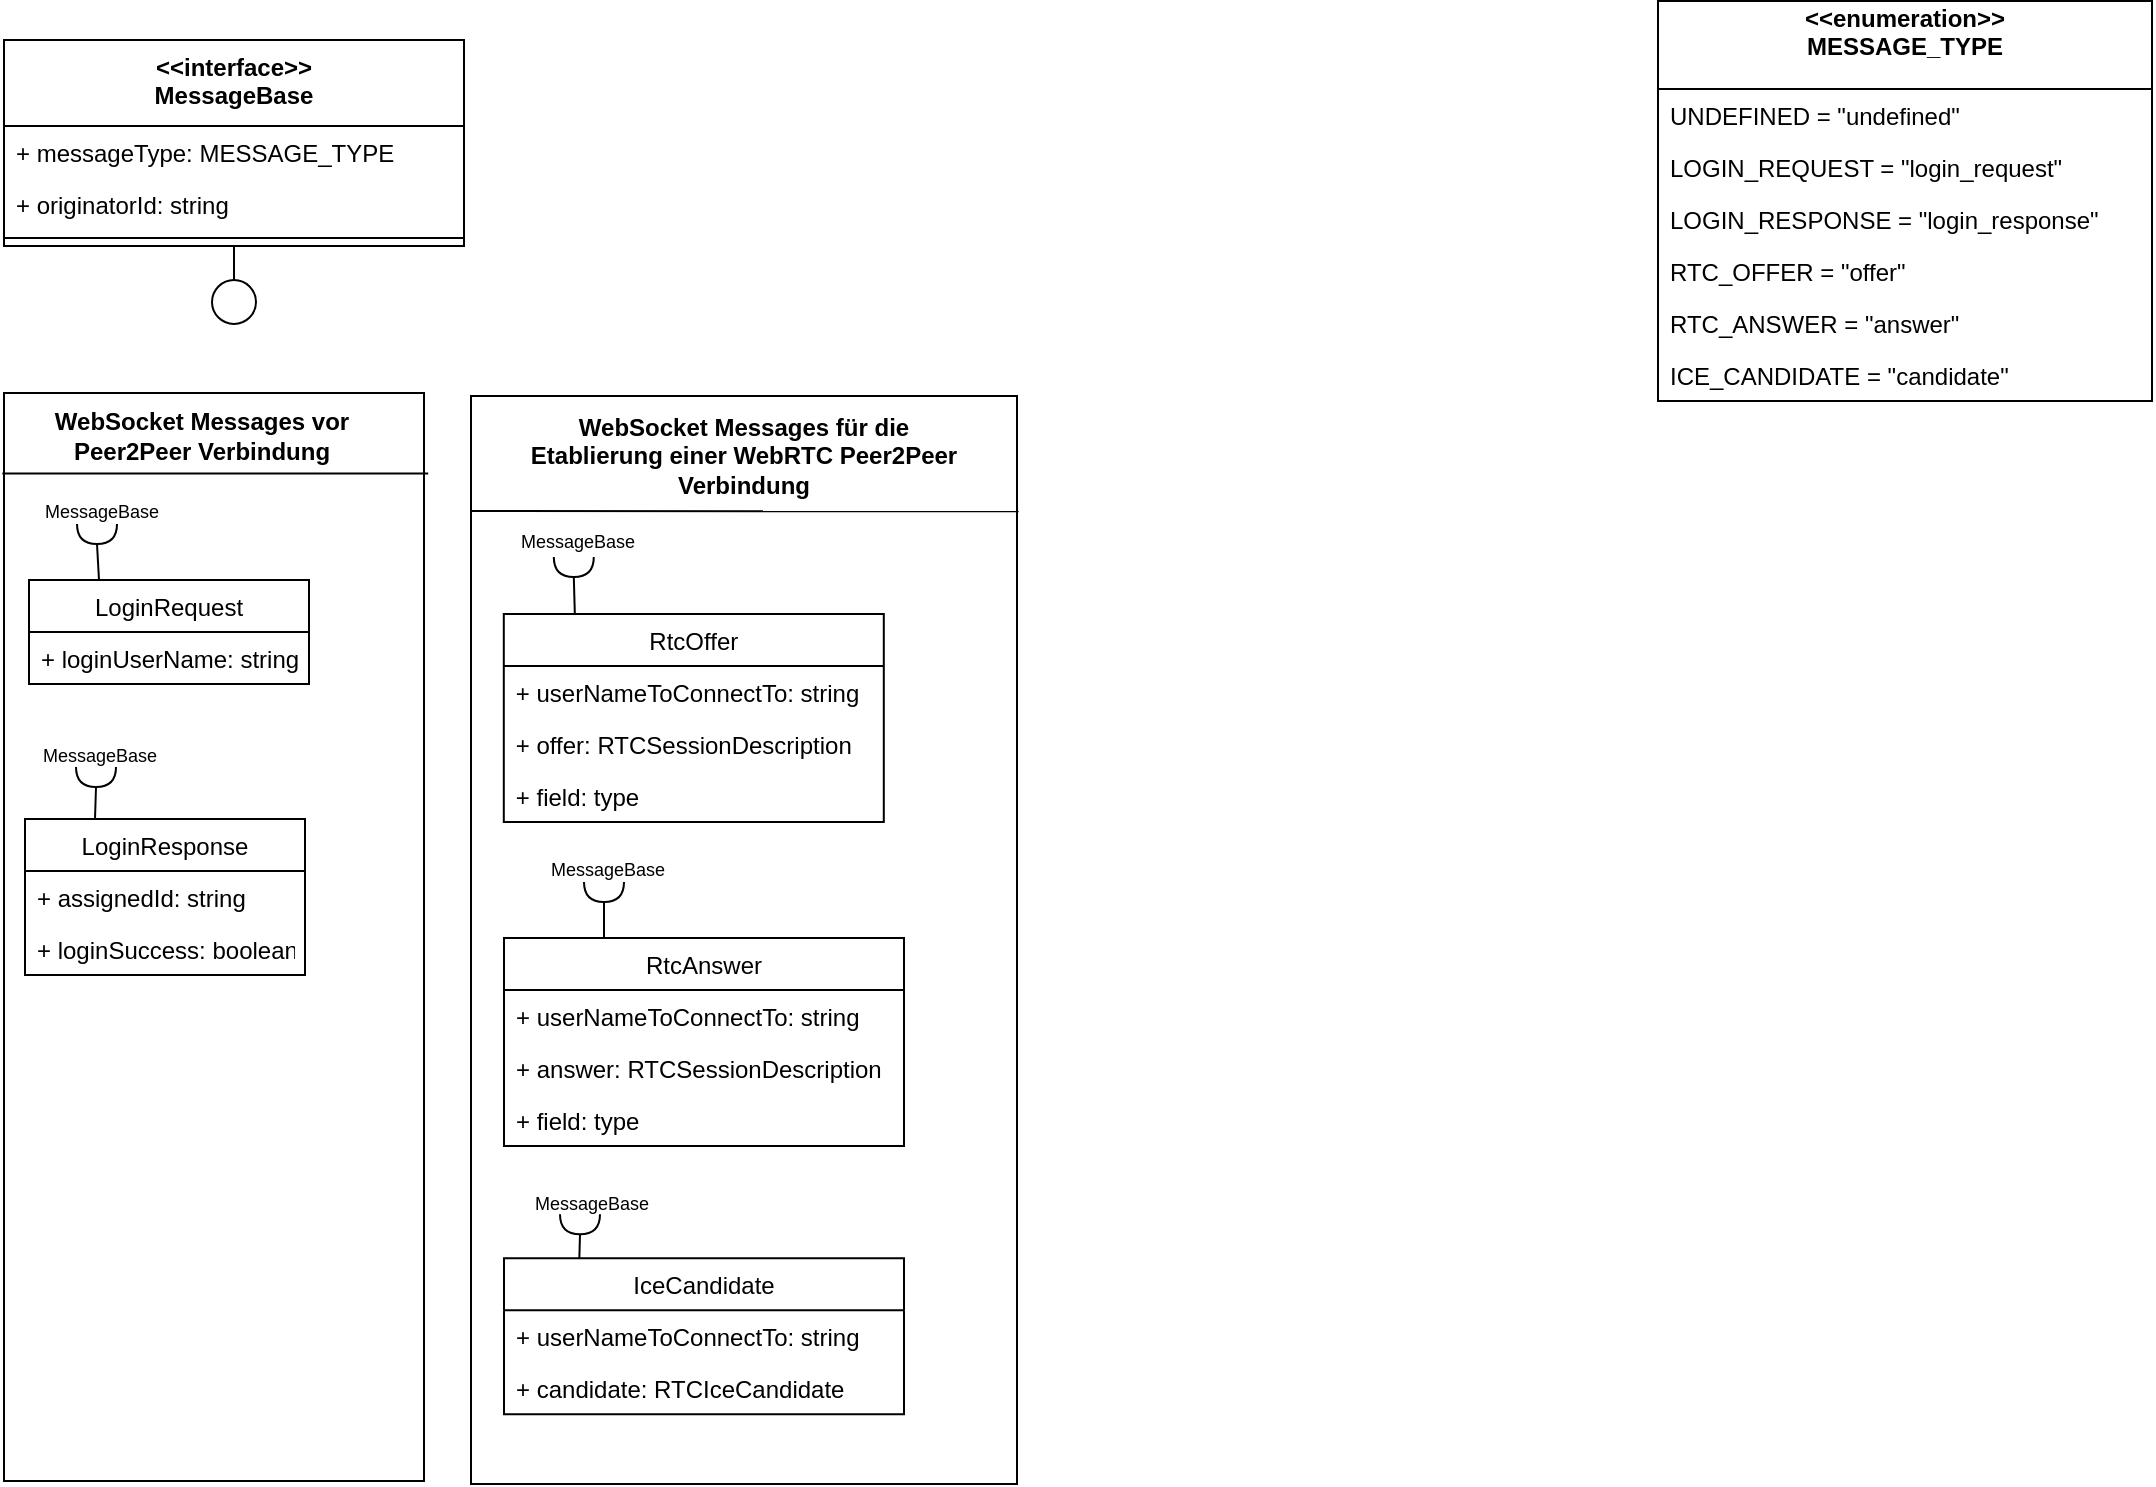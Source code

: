 <mxfile version="10.8.9" type="google"><diagram id="3RTYfWhPn4OGm5n9vGiL" name="Page-1"><mxGraphModel dx="1683" dy="967" grid="1" gridSize="10" guides="1" tooltips="1" connect="1" arrows="1" fold="1" page="1" pageScale="1" pageWidth="1169" pageHeight="827" math="0" shadow="0"><root><mxCell id="0"/><mxCell id="1" parent="0"/><mxCell id="vizyPlt-u0ofx_zq6PQh-15" value="" style="rounded=1;whiteSpace=wrap;html=1;arcSize=0;" vertex="1" parent="1"><mxGeometry x="286.5" y="240" width="273" height="544" as="geometry"/></mxCell><mxCell id="vizyPlt-u0ofx_zq6PQh-11" value="" style="rounded=1;whiteSpace=wrap;html=1;arcSize=0;" vertex="1" parent="1"><mxGeometry x="53" y="238.5" width="210" height="544" as="geometry"/></mxCell><mxCell id="-4xKO3TDFUT0DNdklM8M-1" value="&lt;&lt;interface&gt;&gt;&#10;MessageBase&#10;" style="swimlane;fontStyle=1;align=center;verticalAlign=top;childLayout=stackLayout;horizontal=1;startSize=43;horizontalStack=0;resizeParent=1;resizeParentMax=0;resizeLast=0;collapsible=1;marginBottom=0;" parent="1" vertex="1"><mxGeometry x="53" y="62" width="230" height="103" as="geometry"/></mxCell><mxCell id="-4xKO3TDFUT0DNdklM8M-2" value="+ messageType: MESSAGE_TYPE" style="text;strokeColor=none;fillColor=none;align=left;verticalAlign=top;spacingLeft=4;spacingRight=4;overflow=hidden;rotatable=0;points=[[0,0.5],[1,0.5]];portConstraint=eastwest;" parent="-4xKO3TDFUT0DNdklM8M-1" vertex="1"><mxGeometry y="43" width="230" height="26" as="geometry"/></mxCell><mxCell id="-4xKO3TDFUT0DNdklM8M-5" value="+ originatorId: string" style="text;strokeColor=none;fillColor=none;align=left;verticalAlign=top;spacingLeft=4;spacingRight=4;overflow=hidden;rotatable=0;points=[[0,0.5],[1,0.5]];portConstraint=eastwest;" parent="-4xKO3TDFUT0DNdklM8M-1" vertex="1"><mxGeometry y="69" width="230" height="26" as="geometry"/></mxCell><mxCell id="-4xKO3TDFUT0DNdklM8M-3" value="" style="line;strokeWidth=1;fillColor=none;align=left;verticalAlign=middle;spacingTop=-1;spacingLeft=3;spacingRight=3;rotatable=0;labelPosition=right;points=[];portConstraint=eastwest;" parent="-4xKO3TDFUT0DNdklM8M-1" vertex="1"><mxGeometry y="95" width="230" height="8" as="geometry"/></mxCell><mxCell id="-4xKO3TDFUT0DNdklM8M-8" value="LoginRequest" style="swimlane;fontStyle=0;childLayout=stackLayout;horizontal=1;startSize=26;fillColor=none;horizontalStack=0;resizeParent=1;resizeParentMax=0;resizeLast=0;collapsible=1;marginBottom=0;" parent="1" vertex="1"><mxGeometry x="65.5" y="332" width="140" height="52" as="geometry"/></mxCell><mxCell id="-4xKO3TDFUT0DNdklM8M-9" value="+ loginUserName: string" style="text;strokeColor=none;fillColor=none;align=left;verticalAlign=top;spacingLeft=4;spacingRight=4;overflow=hidden;rotatable=0;points=[[0,0.5],[1,0.5]];portConstraint=eastwest;" parent="-4xKO3TDFUT0DNdklM8M-8" vertex="1"><mxGeometry y="26" width="140" height="26" as="geometry"/></mxCell><mxCell id="-4xKO3TDFUT0DNdklM8M-20" value="" style="group" parent="1" vertex="1" connectable="0"><mxGeometry x="62.5" y="270" width="40" height="52" as="geometry"/></mxCell><mxCell id="-4xKO3TDFUT0DNdklM8M-12" value="" style="shape=requiredInterface;html=1;verticalLabelPosition=bottom;rotation=90;" parent="-4xKO3TDFUT0DNdklM8M-20" vertex="1"><mxGeometry x="32" y="29" width="10" height="20" as="geometry"/></mxCell><mxCell id="-4xKO3TDFUT0DNdklM8M-17" value="&lt;font style=&quot;font-size: 9px&quot;&gt;MessageBase&lt;/font&gt;" style="text;html=1;strokeColor=none;fillColor=none;align=center;verticalAlign=middle;whiteSpace=wrap;rounded=0;" parent="-4xKO3TDFUT0DNdklM8M-20" vertex="1"><mxGeometry x="19" y="17" width="40" height="20" as="geometry"/></mxCell><mxCell id="-4xKO3TDFUT0DNdklM8M-21" value="LoginResponse" style="swimlane;fontStyle=0;childLayout=stackLayout;horizontal=1;startSize=26;fillColor=none;horizontalStack=0;resizeParent=1;resizeParentMax=0;resizeLast=0;collapsible=1;marginBottom=0;" parent="1" vertex="1"><mxGeometry x="63.5" y="451.5" width="140" height="78" as="geometry"/></mxCell><mxCell id="-4xKO3TDFUT0DNdklM8M-22" value="+ assignedId: string" style="text;strokeColor=none;fillColor=none;align=left;verticalAlign=top;spacingLeft=4;spacingRight=4;overflow=hidden;rotatable=0;points=[[0,0.5],[1,0.5]];portConstraint=eastwest;" parent="-4xKO3TDFUT0DNdklM8M-21" vertex="1"><mxGeometry y="26" width="140" height="26" as="geometry"/></mxCell><mxCell id="-4xKO3TDFUT0DNdklM8M-67" value="+ loginSuccess: boolean" style="text;strokeColor=none;fillColor=none;align=left;verticalAlign=top;spacingLeft=4;spacingRight=4;overflow=hidden;rotatable=0;points=[[0,0.5],[1,0.5]];portConstraint=eastwest;" parent="-4xKO3TDFUT0DNdklM8M-21" vertex="1"><mxGeometry y="52" width="140" height="26" as="geometry"/></mxCell><mxCell id="-4xKO3TDFUT0DNdklM8M-25" value="RtcOffer" style="swimlane;fontStyle=0;childLayout=stackLayout;horizontal=1;startSize=26;fillColor=none;horizontalStack=0;resizeParent=1;resizeParentMax=0;resizeLast=0;collapsible=1;marginBottom=0;" parent="1" vertex="1"><mxGeometry x="302.9" y="349" width="190" height="104" as="geometry"/></mxCell><mxCell id="-4xKO3TDFUT0DNdklM8M-26" value="+ userNameToConnectTo: string" style="text;strokeColor=none;fillColor=none;align=left;verticalAlign=top;spacingLeft=4;spacingRight=4;overflow=hidden;rotatable=0;points=[[0,0.5],[1,0.5]];portConstraint=eastwest;" parent="-4xKO3TDFUT0DNdklM8M-25" vertex="1"><mxGeometry y="26" width="190" height="26" as="geometry"/></mxCell><mxCell id="-4xKO3TDFUT0DNdklM8M-27" value="+ offer: RTCSessionDescription" style="text;strokeColor=none;fillColor=none;align=left;verticalAlign=top;spacingLeft=4;spacingRight=4;overflow=hidden;rotatable=0;points=[[0,0.5],[1,0.5]];portConstraint=eastwest;" parent="-4xKO3TDFUT0DNdklM8M-25" vertex="1"><mxGeometry y="52" width="190" height="26" as="geometry"/></mxCell><mxCell id="-4xKO3TDFUT0DNdklM8M-28" value="+ field: type" style="text;strokeColor=none;fillColor=none;align=left;verticalAlign=top;spacingLeft=4;spacingRight=4;overflow=hidden;rotatable=0;points=[[0,0.5],[1,0.5]];portConstraint=eastwest;" parent="-4xKO3TDFUT0DNdklM8M-25" vertex="1"><mxGeometry y="78" width="190" height="26" as="geometry"/></mxCell><mxCell id="-4xKO3TDFUT0DNdklM8M-30" value="RtcAnswer" style="swimlane;fontStyle=0;childLayout=stackLayout;horizontal=1;startSize=26;fillColor=none;horizontalStack=0;resizeParent=1;resizeParentMax=0;resizeLast=0;collapsible=1;marginBottom=0;" parent="1" vertex="1"><mxGeometry x="303" y="511" width="200" height="104" as="geometry"/></mxCell><mxCell id="-4xKO3TDFUT0DNdklM8M-31" value="+ userNameToConnectTo: string" style="text;strokeColor=none;fillColor=none;align=left;verticalAlign=top;spacingLeft=4;spacingRight=4;overflow=hidden;rotatable=0;points=[[0,0.5],[1,0.5]];portConstraint=eastwest;" parent="-4xKO3TDFUT0DNdklM8M-30" vertex="1"><mxGeometry y="26" width="200" height="26" as="geometry"/></mxCell><mxCell id="-4xKO3TDFUT0DNdklM8M-32" value="+ answer: RTCSessionDescription" style="text;strokeColor=none;fillColor=none;align=left;verticalAlign=top;spacingLeft=4;spacingRight=4;overflow=hidden;rotatable=0;points=[[0,0.5],[1,0.5]];portConstraint=eastwest;" parent="-4xKO3TDFUT0DNdklM8M-30" vertex="1"><mxGeometry y="52" width="200" height="26" as="geometry"/></mxCell><mxCell id="-4xKO3TDFUT0DNdklM8M-33" value="+ field: type" style="text;strokeColor=none;fillColor=none;align=left;verticalAlign=top;spacingLeft=4;spacingRight=4;overflow=hidden;rotatable=0;points=[[0,0.5],[1,0.5]];portConstraint=eastwest;" parent="-4xKO3TDFUT0DNdklM8M-30" vertex="1"><mxGeometry y="78" width="200" height="26" as="geometry"/></mxCell><mxCell id="-4xKO3TDFUT0DNdklM8M-34" value="IceCandidate" style="swimlane;fontStyle=0;childLayout=stackLayout;horizontal=1;startSize=26;fillColor=none;horizontalStack=0;resizeParent=1;resizeParentMax=0;resizeLast=0;collapsible=1;marginBottom=0;" parent="1" vertex="1"><mxGeometry x="303" y="671.1" width="200" height="78" as="geometry"/></mxCell><mxCell id="-4xKO3TDFUT0DNdklM8M-35" value="+ userNameToConnectTo: string" style="text;strokeColor=none;fillColor=none;align=left;verticalAlign=top;spacingLeft=4;spacingRight=4;overflow=hidden;rotatable=0;points=[[0,0.5],[1,0.5]];portConstraint=eastwest;" parent="-4xKO3TDFUT0DNdklM8M-34" vertex="1"><mxGeometry y="26" width="200" height="26" as="geometry"/></mxCell><mxCell id="-4xKO3TDFUT0DNdklM8M-36" value="+ candidate: RTCIceCandidate" style="text;strokeColor=none;fillColor=none;align=left;verticalAlign=top;spacingLeft=4;spacingRight=4;overflow=hidden;rotatable=0;points=[[0,0.5],[1,0.5]];portConstraint=eastwest;" parent="-4xKO3TDFUT0DNdklM8M-34" vertex="1"><mxGeometry y="52" width="200" height="26" as="geometry"/></mxCell><mxCell id="-4xKO3TDFUT0DNdklM8M-38" value="" style="group" parent="1" vertex="1" connectable="0"><mxGeometry x="282" y="42" width="40" height="52" as="geometry"/></mxCell><mxCell id="-4xKO3TDFUT0DNdklM8M-39" value="" style="shape=requiredInterface;html=1;verticalLabelPosition=bottom;rotation=90;" parent="-4xKO3TDFUT0DNdklM8M-38" vertex="1"><mxGeometry x="-188" y="378.5" width="10" height="20" as="geometry"/></mxCell><mxCell id="-4xKO3TDFUT0DNdklM8M-41" value="&lt;font style=&quot;font-size: 9px&quot;&gt;MessageBase&lt;/font&gt;" style="text;html=1;strokeColor=none;fillColor=none;align=center;verticalAlign=middle;whiteSpace=wrap;rounded=0;" parent="-4xKO3TDFUT0DNdklM8M-38" vertex="1"><mxGeometry x="-201" y="366.5" width="40" height="20" as="geometry"/></mxCell><mxCell id="-4xKO3TDFUT0DNdklM8M-16" value="" style="endArrow=none;html=1;entryX=1;entryY=0.5;entryDx=0;entryDy=0;entryPerimeter=0;exitX=0.25;exitY=0;exitDx=0;exitDy=0;" parent="1" source="-4xKO3TDFUT0DNdklM8M-8" target="-4xKO3TDFUT0DNdklM8M-12" edge="1"><mxGeometry width="50" height="50" relative="1" as="geometry"><mxPoint x="80.5" y="322" as="sourcePoint"/><mxPoint x="185.5" y="282" as="targetPoint"/></mxGeometry></mxCell><mxCell id="-4xKO3TDFUT0DNdklM8M-40" value="" style="endArrow=none;html=1;entryX=1;entryY=0.5;entryDx=0;entryDy=0;entryPerimeter=0;exitX=0.25;exitY=0;exitDx=0;exitDy=0;" parent="1" source="-4xKO3TDFUT0DNdklM8M-21" target="-4xKO3TDFUT0DNdklM8M-39" edge="1"><mxGeometry width="50" height="50" relative="1" as="geometry"><mxPoint x="101.5" y="437.5" as="sourcePoint"/><mxPoint x="206.5" y="397.5" as="targetPoint"/></mxGeometry></mxCell><mxCell id="-4xKO3TDFUT0DNdklM8M-45" value="" style="endArrow=none;html=1;entryX=1;entryY=0.5;entryDx=0;entryDy=0;exitX=0.25;exitY=0;exitDx=0;exitDy=0;entryPerimeter=0;" parent="1" source="-4xKO3TDFUT0DNdklM8M-30" target="-4xKO3TDFUT0DNdklM8M-44" edge="1"><mxGeometry width="50" height="50" relative="1" as="geometry"><mxPoint x="312.5" y="481" as="sourcePoint"/><mxPoint x="417.5" y="441" as="targetPoint"/></mxGeometry></mxCell><mxCell id="-4xKO3TDFUT0DNdklM8M-48" value="" style="group" parent="1" vertex="1" connectable="0"><mxGeometry x="336" y="466" width="40" height="32" as="geometry"/></mxCell><mxCell id="-4xKO3TDFUT0DNdklM8M-44" value="" style="shape=requiredInterface;html=1;verticalLabelPosition=bottom;rotation=90;" parent="-4xKO3TDFUT0DNdklM8M-48" vertex="1"><mxGeometry x="12" y="12" width="10" height="20" as="geometry"/></mxCell><mxCell id="-4xKO3TDFUT0DNdklM8M-46" value="&lt;font style=&quot;font-size: 9px&quot;&gt;MessageBase&lt;/font&gt;" style="text;html=1;strokeColor=none;fillColor=none;align=center;verticalAlign=middle;whiteSpace=wrap;rounded=0;" parent="-4xKO3TDFUT0DNdklM8M-48" vertex="1"><mxGeometry x="-1" width="40" height="20" as="geometry"/></mxCell><mxCell id="-4xKO3TDFUT0DNdklM8M-52" value="" style="endArrow=none;html=1;entryX=1;entryY=0.5;entryDx=0;entryDy=0;exitX=0.25;exitY=0;exitDx=0;exitDy=0;entryPerimeter=0;" parent="1" target="-4xKO3TDFUT0DNdklM8M-54" edge="1"><mxGeometry width="50" height="50" relative="1" as="geometry"><mxPoint x="338.4" y="348.5" as="sourcePoint"/><mxPoint x="417.9" y="278.5" as="targetPoint"/></mxGeometry></mxCell><mxCell id="-4xKO3TDFUT0DNdklM8M-53" value="" style="group" parent="1" vertex="1" connectable="0"><mxGeometry x="319.9" y="285.5" width="40" height="32" as="geometry"/></mxCell><mxCell id="-4xKO3TDFUT0DNdklM8M-54" value="" style="shape=requiredInterface;html=1;verticalLabelPosition=bottom;rotation=90;" parent="-4xKO3TDFUT0DNdklM8M-53" vertex="1"><mxGeometry x="13" y="30" width="10" height="20" as="geometry"/></mxCell><mxCell id="-4xKO3TDFUT0DNdklM8M-55" value="&lt;font style=&quot;font-size: 9px&quot;&gt;MessageBase&lt;/font&gt;" style="text;html=1;strokeColor=none;fillColor=none;align=center;verticalAlign=middle;whiteSpace=wrap;rounded=0;" parent="-4xKO3TDFUT0DNdklM8M-53" vertex="1"><mxGeometry y="16" width="40" height="20" as="geometry"/></mxCell><mxCell id="-4xKO3TDFUT0DNdklM8M-63" value="" style="group" parent="1" vertex="1" connectable="0"><mxGeometry x="1003" y="237.5" width="40" height="52" as="geometry"/></mxCell><mxCell id="-4xKO3TDFUT0DNdklM8M-66" value="" style="endArrow=none;html=1;entryX=1;entryY=0.5;entryDx=0;entryDy=0;entryPerimeter=0;exitX=0.25;exitY=0;exitDx=0;exitDy=0;" parent="1" target="-4xKO3TDFUT0DNdklM8M-64" edge="1"><mxGeometry width="50" height="50" relative="1" as="geometry"><mxPoint x="340.667" y="671.433" as="sourcePoint"/><mxPoint x="449" y="617.1" as="targetPoint"/></mxGeometry></mxCell><mxCell id="vizyPlt-u0ofx_zq6PQh-1" value="&lt;&lt;enumeration&gt;&gt;&#10;MESSAGE_TYPE&#10;" style="swimlane;fontStyle=1;childLayout=stackLayout;horizontal=1;startSize=44;fillColor=none;horizontalStack=0;resizeParent=1;resizeParentMax=0;resizeLast=0;collapsible=1;marginBottom=0;" vertex="1" parent="1"><mxGeometry x="880" y="42.5" width="247" height="200" as="geometry"/></mxCell><mxCell id="vizyPlt-u0ofx_zq6PQh-2" value="UNDEFINED = &quot;undefined&quot;" style="text;strokeColor=none;fillColor=none;align=left;verticalAlign=top;spacingLeft=4;spacingRight=4;overflow=hidden;rotatable=0;points=[[0,0.5],[1,0.5]];portConstraint=eastwest;" vertex="1" parent="vizyPlt-u0ofx_zq6PQh-1"><mxGeometry y="44" width="247" height="26" as="geometry"/></mxCell><mxCell id="vizyPlt-u0ofx_zq6PQh-3" value="LOGIN_REQUEST = &quot;login_request&quot;" style="text;strokeColor=none;fillColor=none;align=left;verticalAlign=top;spacingLeft=4;spacingRight=4;overflow=hidden;rotatable=0;points=[[0,0.5],[1,0.5]];portConstraint=eastwest;" vertex="1" parent="vizyPlt-u0ofx_zq6PQh-1"><mxGeometry y="70" width="247" height="26" as="geometry"/></mxCell><mxCell id="vizyPlt-u0ofx_zq6PQh-4" value="LOGIN_RESPONSE = &quot;login_response&quot;" style="text;strokeColor=none;fillColor=none;align=left;verticalAlign=top;spacingLeft=4;spacingRight=4;overflow=hidden;rotatable=0;points=[[0,0.5],[1,0.5]];portConstraint=eastwest;" vertex="1" parent="vizyPlt-u0ofx_zq6PQh-1"><mxGeometry y="96" width="247" height="26" as="geometry"/></mxCell><mxCell id="vizyPlt-u0ofx_zq6PQh-5" value="RTC_OFFER = &quot;offer&quot;" style="text;strokeColor=none;fillColor=none;align=left;verticalAlign=top;spacingLeft=4;spacingRight=4;overflow=hidden;rotatable=0;points=[[0,0.5],[1,0.5]];portConstraint=eastwest;" vertex="1" parent="vizyPlt-u0ofx_zq6PQh-1"><mxGeometry y="122" width="247" height="26" as="geometry"/></mxCell><mxCell id="vizyPlt-u0ofx_zq6PQh-6" value="RTC_ANSWER = &quot;answer&quot;" style="text;strokeColor=none;fillColor=none;align=left;verticalAlign=top;spacingLeft=4;spacingRight=4;overflow=hidden;rotatable=0;points=[[0,0.5],[1,0.5]];portConstraint=eastwest;" vertex="1" parent="vizyPlt-u0ofx_zq6PQh-1"><mxGeometry y="148" width="247" height="26" as="geometry"/></mxCell><mxCell id="vizyPlt-u0ofx_zq6PQh-7" value="ICE_CANDIDATE = &quot;candidate&quot;" style="text;strokeColor=none;fillColor=none;align=left;verticalAlign=top;spacingLeft=4;spacingRight=4;overflow=hidden;rotatable=0;points=[[0,0.5],[1,0.5]];portConstraint=eastwest;" vertex="1" parent="vizyPlt-u0ofx_zq6PQh-1"><mxGeometry y="174" width="247" height="26" as="geometry"/></mxCell><mxCell id="vizyPlt-u0ofx_zq6PQh-12" value="&lt;b&gt;WebSocket Messages vor Peer2Peer Verbindung&lt;/b&gt;" style="text;html=1;strokeColor=none;fillColor=none;align=center;verticalAlign=middle;whiteSpace=wrap;rounded=0;" vertex="1" parent="1"><mxGeometry x="62.5" y="250" width="178" height="20" as="geometry"/></mxCell><mxCell id="vizyPlt-u0ofx_zq6PQh-14" value="&lt;b&gt;WebSocket Messages für die Etablierung einer WebRTC Peer2Peer Verbindung&lt;/b&gt;" style="text;html=1;strokeColor=none;fillColor=none;align=center;verticalAlign=middle;whiteSpace=wrap;rounded=0;" vertex="1" parent="1"><mxGeometry x="313" y="260" width="220" height="20" as="geometry"/></mxCell><mxCell id="vizyPlt-u0ofx_zq6PQh-16" value="" style="endArrow=none;html=1;exitX=-0.004;exitY=0.074;exitDx=0;exitDy=0;exitPerimeter=0;entryX=1.01;entryY=0.074;entryDx=0;entryDy=0;entryPerimeter=0;" edge="1" parent="1" source="vizyPlt-u0ofx_zq6PQh-11" target="vizyPlt-u0ofx_zq6PQh-11"><mxGeometry width="50" height="50" relative="1" as="geometry"><mxPoint x="120.5" y="307" as="sourcePoint"/><mxPoint x="170.5" y="257" as="targetPoint"/></mxGeometry></mxCell><mxCell id="vizyPlt-u0ofx_zq6PQh-17" value="" style="endArrow=none;html=1;exitX=-0.004;exitY=0.074;exitDx=0;exitDy=0;exitPerimeter=0;entryX=1.003;entryY=0.106;entryDx=0;entryDy=0;entryPerimeter=0;" edge="1" parent="1" target="vizyPlt-u0ofx_zq6PQh-15"><mxGeometry width="50" height="50" relative="1" as="geometry"><mxPoint x="286" y="297.5" as="sourcePoint"/><mxPoint x="499" y="297.5" as="targetPoint"/></mxGeometry></mxCell><mxCell id="-4xKO3TDFUT0DNdklM8M-65" value="&lt;font style=&quot;font-size: 9px&quot;&gt;MessageBase&lt;/font&gt;" style="text;html=1;strokeColor=none;fillColor=none;align=center;verticalAlign=middle;whiteSpace=wrap;rounded=0;" parent="1" vertex="1"><mxGeometry x="327" y="633.1" width="40" height="20" as="geometry"/></mxCell><mxCell id="-4xKO3TDFUT0DNdklM8M-64" value="" style="shape=requiredInterface;html=1;verticalLabelPosition=bottom;rotation=90;" parent="1" vertex="1"><mxGeometry x="336" y="644.1" width="10" height="20" as="geometry"/></mxCell><mxCell id="vizyPlt-u0ofx_zq6PQh-24" value="" style="ellipse;whiteSpace=wrap;html=1;aspect=fixed;" vertex="1" parent="1"><mxGeometry x="157" y="182" width="22" height="22" as="geometry"/></mxCell><mxCell id="vizyPlt-u0ofx_zq6PQh-25" value="" style="endArrow=none;html=1;entryX=0.5;entryY=1;entryDx=0;entryDy=0;exitX=0.5;exitY=0;exitDx=0;exitDy=0;" edge="1" parent="1" source="vizyPlt-u0ofx_zq6PQh-24" target="-4xKO3TDFUT0DNdklM8M-1"><mxGeometry width="50" height="50" relative="1" as="geometry"><mxPoint x="219.5" y="232" as="sourcePoint"/><mxPoint x="269.5" y="182" as="targetPoint"/></mxGeometry></mxCell></root></mxGraphModel></diagram><diagram id="MitVy-YSlvLp-mMaOVBb" name="Page-2"><mxGraphModel dx="1010" dy="580" grid="1" gridSize="10" guides="1" tooltips="1" connect="1" arrows="1" fold="1" page="1" pageScale="1" pageWidth="1169" pageHeight="827" math="0" shadow="0"><root><mxCell id="ryoIcp6HRvmtWh2G-eMS-0"/><mxCell id="ryoIcp6HRvmtWh2G-eMS-1" parent="ryoIcp6HRvmtWh2G-eMS-0"/></root></mxGraphModel></diagram></mxfile>